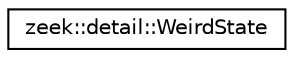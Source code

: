 digraph "Graphical Class Hierarchy"
{
 // LATEX_PDF_SIZE
  edge [fontname="Helvetica",fontsize="10",labelfontname="Helvetica",labelfontsize="10"];
  node [fontname="Helvetica",fontsize="10",shape=record];
  rankdir="LR";
  Node0 [label="zeek::detail::WeirdState",height=0.2,width=0.4,color="black", fillcolor="white", style="filled",URL="$da/d24/structzeek_1_1detail_1_1WeirdState.html",tooltip=" "];
}
